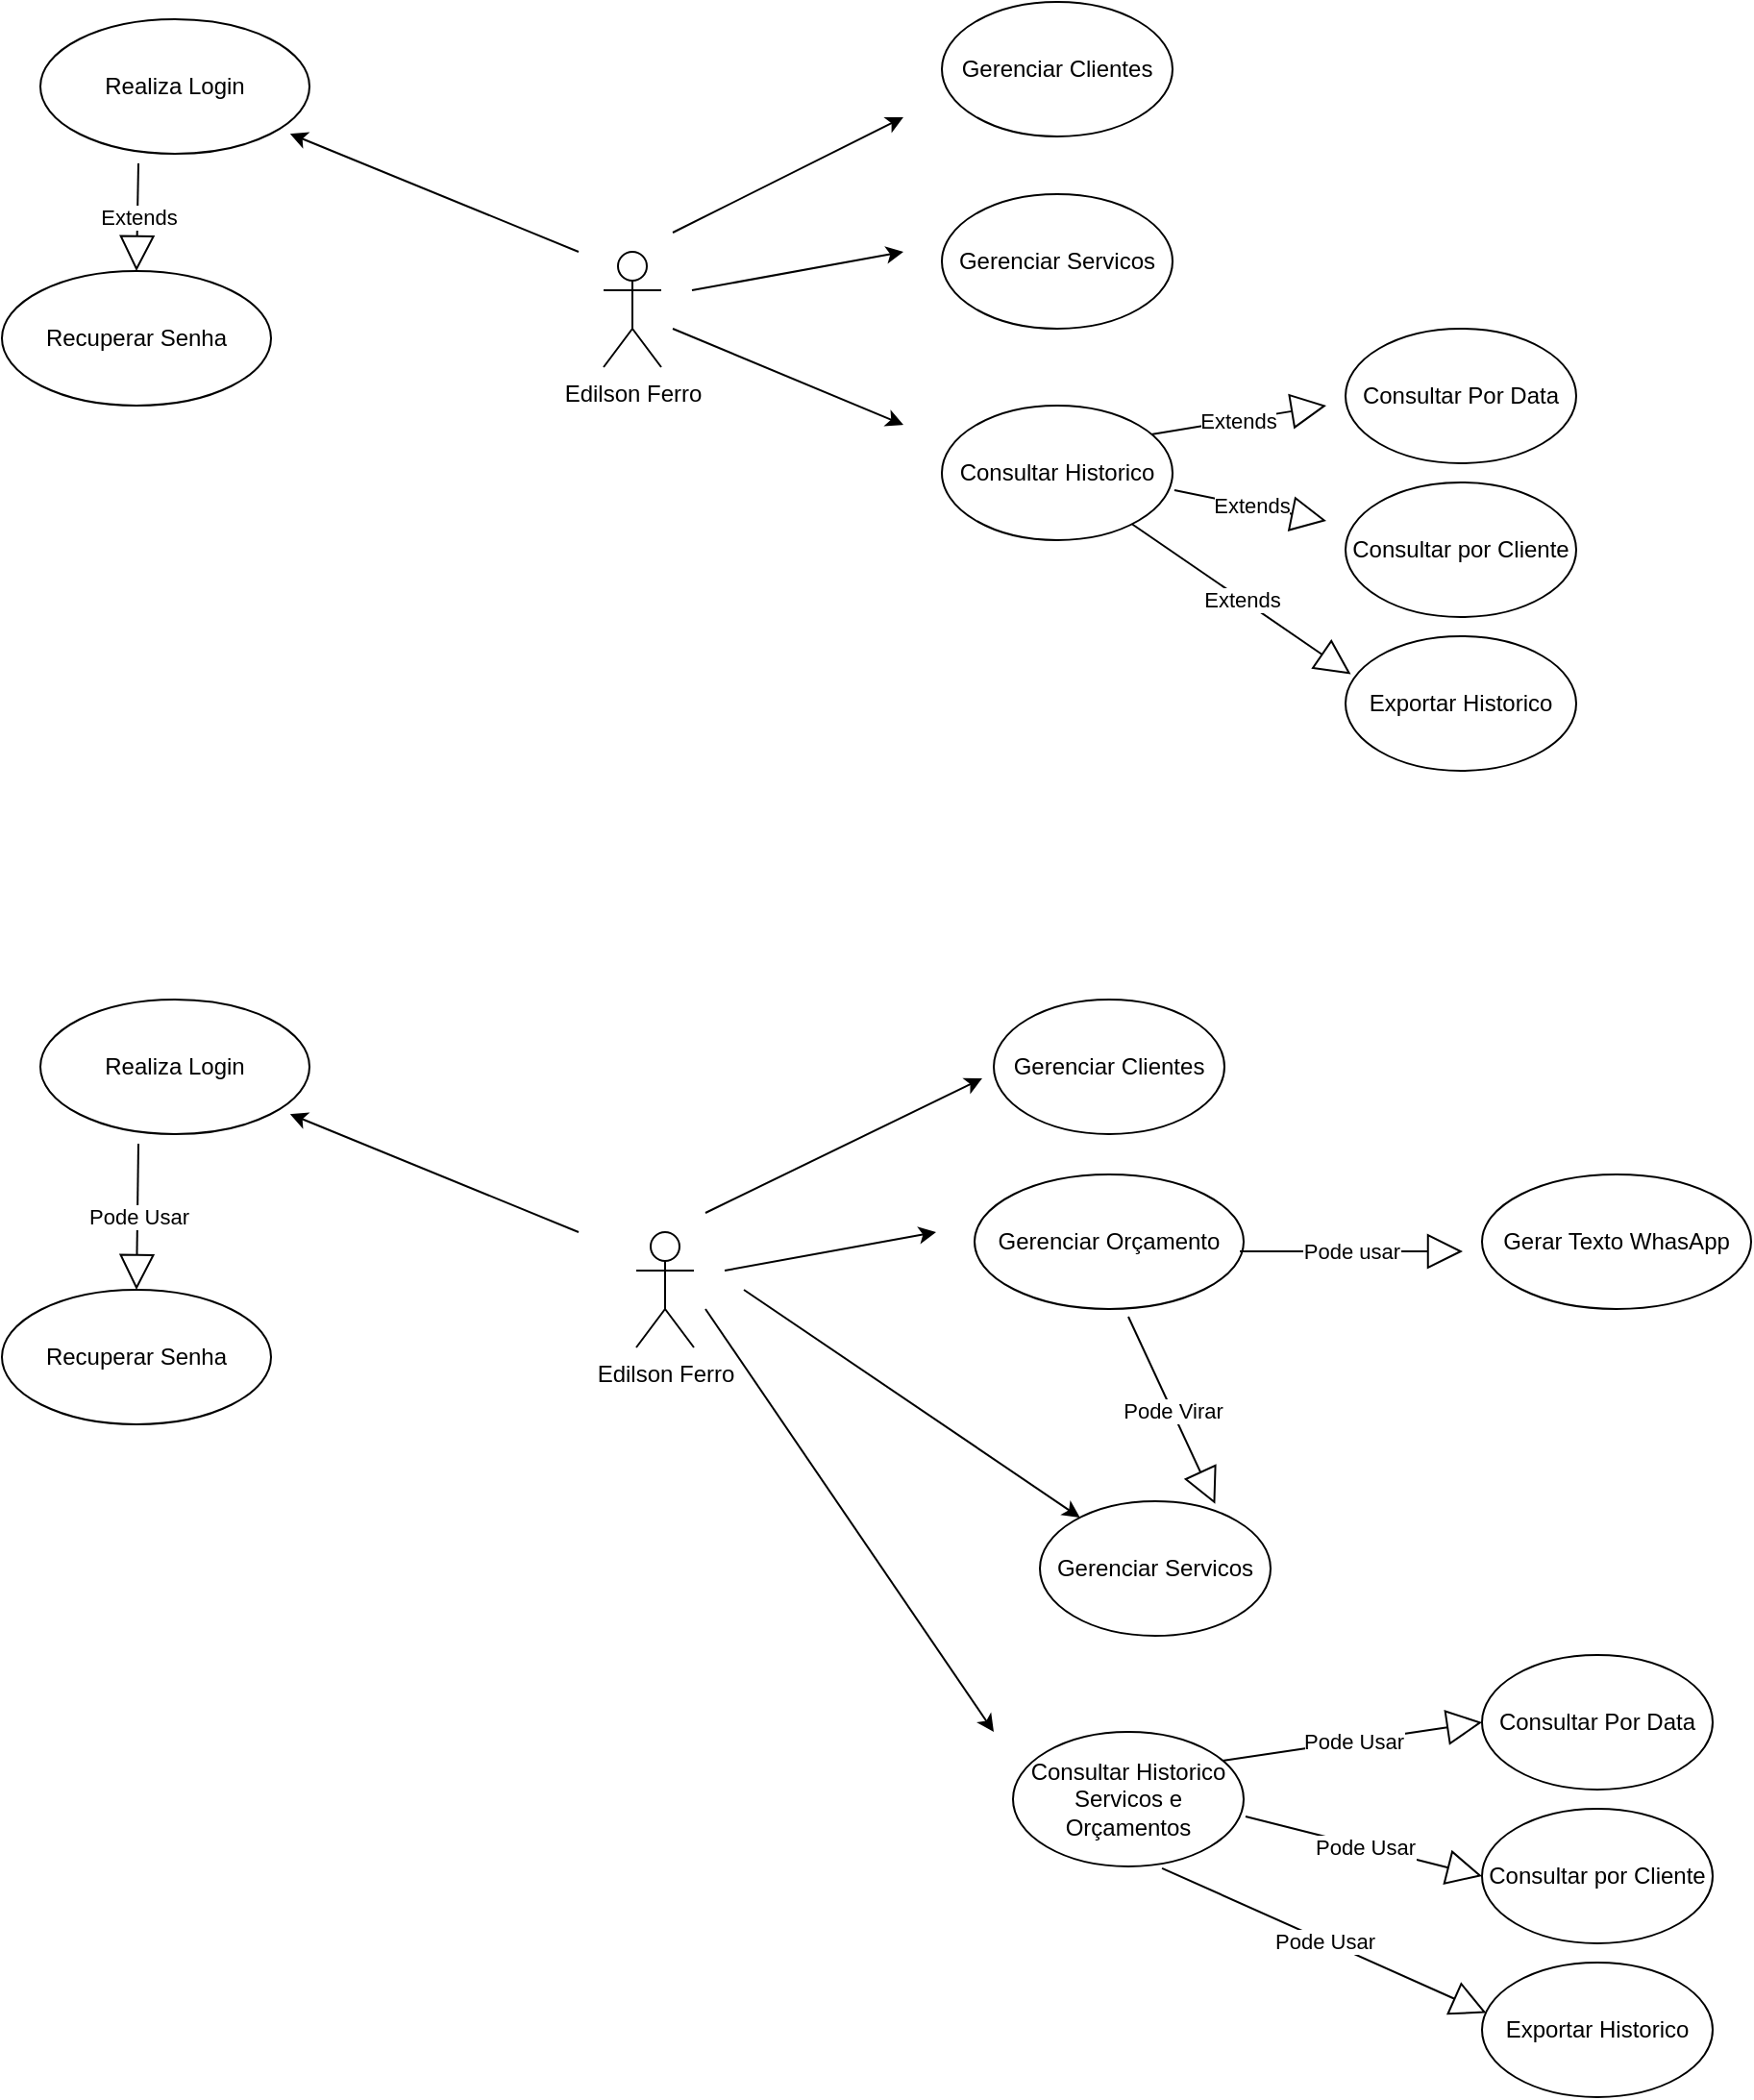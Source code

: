 <mxfile version="26.1.3">
  <diagram name="Página-1" id="F0mjqJRKOmlIH7Ps4_iq">
    <mxGraphModel dx="2280" dy="782" grid="1" gridSize="10" guides="1" tooltips="1" connect="1" arrows="1" fold="1" page="1" pageScale="1" pageWidth="827" pageHeight="1169" math="0" shadow="0">
      <root>
        <mxCell id="0" />
        <mxCell id="1" parent="0" />
        <mxCell id="SdMSIGos3jwFuNKvkDX3-1" value="Edilson Ferro&lt;div&gt;&lt;br&gt;&lt;/div&gt;" style="shape=umlActor;verticalLabelPosition=bottom;verticalAlign=top;html=1;outlineConnect=0;" vertex="1" parent="1">
          <mxGeometry x="83" y="160" width="30" height="60" as="geometry" />
        </mxCell>
        <mxCell id="SdMSIGos3jwFuNKvkDX3-2" value="Gerenciar Clientes" style="ellipse;whiteSpace=wrap;html=1;" vertex="1" parent="1">
          <mxGeometry x="259" y="30" width="120" height="70" as="geometry" />
        </mxCell>
        <mxCell id="SdMSIGos3jwFuNKvkDX3-3" value="Gerenciar Servicos" style="ellipse;whiteSpace=wrap;html=1;" vertex="1" parent="1">
          <mxGeometry x="259" y="130" width="120" height="70" as="geometry" />
        </mxCell>
        <mxCell id="SdMSIGos3jwFuNKvkDX3-4" value="Consultar Historico" style="ellipse;whiteSpace=wrap;html=1;" vertex="1" parent="1">
          <mxGeometry x="259" y="240" width="120" height="70" as="geometry" />
        </mxCell>
        <mxCell id="SdMSIGos3jwFuNKvkDX3-5" value="" style="endArrow=classic;html=1;rounded=0;" edge="1" parent="1">
          <mxGeometry width="50" height="50" relative="1" as="geometry">
            <mxPoint x="119" y="150" as="sourcePoint" />
            <mxPoint x="239" y="90" as="targetPoint" />
          </mxGeometry>
        </mxCell>
        <mxCell id="SdMSIGos3jwFuNKvkDX3-6" value="" style="endArrow=classic;html=1;rounded=0;" edge="1" parent="1">
          <mxGeometry width="50" height="50" relative="1" as="geometry">
            <mxPoint x="129" y="180" as="sourcePoint" />
            <mxPoint x="239" y="160" as="targetPoint" />
          </mxGeometry>
        </mxCell>
        <mxCell id="SdMSIGos3jwFuNKvkDX3-7" value="" style="endArrow=classic;html=1;rounded=0;" edge="1" parent="1">
          <mxGeometry width="50" height="50" relative="1" as="geometry">
            <mxPoint x="119" y="200" as="sourcePoint" />
            <mxPoint x="239" y="250" as="targetPoint" />
          </mxGeometry>
        </mxCell>
        <mxCell id="SdMSIGos3jwFuNKvkDX3-8" value="Consultar Por Data" style="ellipse;whiteSpace=wrap;html=1;" vertex="1" parent="1">
          <mxGeometry x="469" y="200" width="120" height="70" as="geometry" />
        </mxCell>
        <mxCell id="SdMSIGos3jwFuNKvkDX3-9" value="Consultar por Cliente" style="ellipse;whiteSpace=wrap;html=1;" vertex="1" parent="1">
          <mxGeometry x="469" y="280" width="120" height="70" as="geometry" />
        </mxCell>
        <mxCell id="SdMSIGos3jwFuNKvkDX3-11" value="Extends" style="endArrow=block;endSize=16;endFill=0;html=1;rounded=0;exitX=0.908;exitY=0.214;exitDx=0;exitDy=0;exitPerimeter=0;" edge="1" parent="1" source="SdMSIGos3jwFuNKvkDX3-4">
          <mxGeometry width="160" relative="1" as="geometry">
            <mxPoint x="369" y="290" as="sourcePoint" />
            <mxPoint x="459" y="240" as="targetPoint" />
          </mxGeometry>
        </mxCell>
        <mxCell id="SdMSIGos3jwFuNKvkDX3-12" value="Extends" style="endArrow=block;endSize=16;endFill=0;html=1;rounded=0;exitX=1.008;exitY=0.629;exitDx=0;exitDy=0;exitPerimeter=0;" edge="1" parent="1" source="SdMSIGos3jwFuNKvkDX3-4">
          <mxGeometry width="160" relative="1" as="geometry">
            <mxPoint x="378" y="265" as="sourcePoint" />
            <mxPoint x="459" y="300" as="targetPoint" />
          </mxGeometry>
        </mxCell>
        <mxCell id="SdMSIGos3jwFuNKvkDX3-19" value="Exportar Historico" style="ellipse;whiteSpace=wrap;html=1;" vertex="1" parent="1">
          <mxGeometry x="469" y="360" width="120" height="70" as="geometry" />
        </mxCell>
        <mxCell id="SdMSIGos3jwFuNKvkDX3-20" value="Edilson Ferro&lt;div&gt;&lt;br&gt;&lt;/div&gt;" style="shape=umlActor;verticalLabelPosition=bottom;verticalAlign=top;html=1;outlineConnect=0;" vertex="1" parent="1">
          <mxGeometry x="100" y="670" width="30" height="60" as="geometry" />
        </mxCell>
        <mxCell id="SdMSIGos3jwFuNKvkDX3-21" value="Gerenciar Clientes" style="ellipse;whiteSpace=wrap;html=1;" vertex="1" parent="1">
          <mxGeometry x="286" y="549" width="120" height="70" as="geometry" />
        </mxCell>
        <mxCell id="SdMSIGos3jwFuNKvkDX3-22" value="Gerenciar Servicos" style="ellipse;whiteSpace=wrap;html=1;" vertex="1" parent="1">
          <mxGeometry x="310" y="810" width="120" height="70" as="geometry" />
        </mxCell>
        <mxCell id="SdMSIGos3jwFuNKvkDX3-23" value="Consultar Historico Servicos e Orçamentos" style="ellipse;whiteSpace=wrap;html=1;" vertex="1" parent="1">
          <mxGeometry x="296" y="930" width="120" height="70" as="geometry" />
        </mxCell>
        <mxCell id="SdMSIGos3jwFuNKvkDX3-24" value="" style="endArrow=classic;html=1;rounded=0;" edge="1" parent="1">
          <mxGeometry width="50" height="50" relative="1" as="geometry">
            <mxPoint x="136" y="660" as="sourcePoint" />
            <mxPoint x="280" y="590" as="targetPoint" />
          </mxGeometry>
        </mxCell>
        <mxCell id="SdMSIGos3jwFuNKvkDX3-25" value="" style="endArrow=classic;html=1;rounded=0;" edge="1" parent="1">
          <mxGeometry width="50" height="50" relative="1" as="geometry">
            <mxPoint x="146" y="690" as="sourcePoint" />
            <mxPoint x="256" y="670" as="targetPoint" />
          </mxGeometry>
        </mxCell>
        <mxCell id="SdMSIGos3jwFuNKvkDX3-26" value="" style="endArrow=classic;html=1;rounded=0;" edge="1" parent="1">
          <mxGeometry width="50" height="50" relative="1" as="geometry">
            <mxPoint x="136" y="710" as="sourcePoint" />
            <mxPoint x="286" y="930" as="targetPoint" />
          </mxGeometry>
        </mxCell>
        <mxCell id="SdMSIGos3jwFuNKvkDX3-27" value="Consultar Por Data" style="ellipse;whiteSpace=wrap;html=1;" vertex="1" parent="1">
          <mxGeometry x="540" y="890" width="120" height="70" as="geometry" />
        </mxCell>
        <mxCell id="SdMSIGos3jwFuNKvkDX3-28" value="Consultar por Cliente" style="ellipse;whiteSpace=wrap;html=1;" vertex="1" parent="1">
          <mxGeometry x="540" y="970" width="120" height="70" as="geometry" />
        </mxCell>
        <mxCell id="SdMSIGos3jwFuNKvkDX3-29" value="Pode Usar" style="endArrow=block;endSize=16;endFill=0;html=1;rounded=0;exitX=0.908;exitY=0.214;exitDx=0;exitDy=0;exitPerimeter=0;entryX=0;entryY=0.5;entryDx=0;entryDy=0;" edge="1" parent="1" source="SdMSIGos3jwFuNKvkDX3-23" target="SdMSIGos3jwFuNKvkDX3-27">
          <mxGeometry width="160" relative="1" as="geometry">
            <mxPoint x="406" y="980" as="sourcePoint" />
            <mxPoint x="496" y="930" as="targetPoint" />
          </mxGeometry>
        </mxCell>
        <mxCell id="SdMSIGos3jwFuNKvkDX3-30" value="Pode Usar" style="endArrow=block;endSize=16;endFill=0;html=1;rounded=0;exitX=1.008;exitY=0.629;exitDx=0;exitDy=0;exitPerimeter=0;entryX=0;entryY=0.5;entryDx=0;entryDy=0;" edge="1" parent="1" source="SdMSIGos3jwFuNKvkDX3-23" target="SdMSIGos3jwFuNKvkDX3-28">
          <mxGeometry width="160" relative="1" as="geometry">
            <mxPoint x="415" y="955" as="sourcePoint" />
            <mxPoint x="496" y="990" as="targetPoint" />
          </mxGeometry>
        </mxCell>
        <mxCell id="SdMSIGos3jwFuNKvkDX3-31" value="Exportar Historico" style="ellipse;whiteSpace=wrap;html=1;" vertex="1" parent="1">
          <mxGeometry x="540" y="1050" width="120" height="70" as="geometry" />
        </mxCell>
        <mxCell id="SdMSIGos3jwFuNKvkDX3-32" value="Pode Usar" style="endArrow=block;endSize=16;endFill=0;html=1;rounded=0;exitX=0.646;exitY=1.013;exitDx=0;exitDy=0;exitPerimeter=0;entryX=0.019;entryY=0.375;entryDx=0;entryDy=0;entryPerimeter=0;" edge="1" parent="1" source="SdMSIGos3jwFuNKvkDX3-23" target="SdMSIGos3jwFuNKvkDX3-31">
          <mxGeometry width="160" relative="1" as="geometry">
            <mxPoint x="427" y="984" as="sourcePoint" />
            <mxPoint x="496" y="1060" as="targetPoint" />
          </mxGeometry>
        </mxCell>
        <mxCell id="SdMSIGos3jwFuNKvkDX3-33" value="Gerenciar Orçamento" style="ellipse;whiteSpace=wrap;html=1;" vertex="1" parent="1">
          <mxGeometry x="276" y="640" width="140" height="70" as="geometry" />
        </mxCell>
        <mxCell id="SdMSIGos3jwFuNKvkDX3-34" value="" style="endArrow=classic;html=1;rounded=0;" edge="1" parent="1" target="SdMSIGos3jwFuNKvkDX3-22">
          <mxGeometry width="50" height="50" relative="1" as="geometry">
            <mxPoint x="156" y="700" as="sourcePoint" />
            <mxPoint x="266" y="780" as="targetPoint" />
          </mxGeometry>
        </mxCell>
        <mxCell id="SdMSIGos3jwFuNKvkDX3-35" value="Pode Virar" style="endArrow=block;endSize=16;endFill=0;html=1;rounded=0;exitX=1.008;exitY=0.629;exitDx=0;exitDy=0;exitPerimeter=0;entryX=0.76;entryY=0.02;entryDx=0;entryDy=0;entryPerimeter=0;" edge="1" parent="1" target="SdMSIGos3jwFuNKvkDX3-22">
          <mxGeometry width="160" relative="1" as="geometry">
            <mxPoint x="356" y="714" as="sourcePoint" />
            <mxPoint x="435" y="730" as="targetPoint" />
          </mxGeometry>
        </mxCell>
        <mxCell id="SdMSIGos3jwFuNKvkDX3-43" value="Realiza Login" style="ellipse;whiteSpace=wrap;html=1;" vertex="1" parent="1">
          <mxGeometry x="-210" y="549" width="140" height="70" as="geometry" />
        </mxCell>
        <mxCell id="SdMSIGos3jwFuNKvkDX3-44" value="" style="endArrow=classic;html=1;rounded=0;entryX=0.928;entryY=0.851;entryDx=0;entryDy=0;entryPerimeter=0;" edge="1" parent="1" target="SdMSIGos3jwFuNKvkDX3-43">
          <mxGeometry width="50" height="50" relative="1" as="geometry">
            <mxPoint x="70" y="670" as="sourcePoint" />
            <mxPoint x="266" y="680" as="targetPoint" />
          </mxGeometry>
        </mxCell>
        <mxCell id="SdMSIGos3jwFuNKvkDX3-45" value="Recuperar Senha" style="ellipse;whiteSpace=wrap;html=1;" vertex="1" parent="1">
          <mxGeometry x="-230" y="700" width="140" height="70" as="geometry" />
        </mxCell>
        <mxCell id="SdMSIGos3jwFuNKvkDX3-46" value="Pode Usar" style="endArrow=block;endSize=16;endFill=0;html=1;rounded=0;exitX=1.008;exitY=0.629;exitDx=0;exitDy=0;exitPerimeter=0;entryX=0.5;entryY=0;entryDx=0;entryDy=0;" edge="1" parent="1" target="SdMSIGos3jwFuNKvkDX3-45">
          <mxGeometry width="160" relative="1" as="geometry">
            <mxPoint x="-159" y="624" as="sourcePoint" />
            <mxPoint x="-80" y="640" as="targetPoint" />
          </mxGeometry>
        </mxCell>
        <mxCell id="SdMSIGos3jwFuNKvkDX3-47" value="Realiza Login" style="ellipse;whiteSpace=wrap;html=1;" vertex="1" parent="1">
          <mxGeometry x="-210" y="39" width="140" height="70" as="geometry" />
        </mxCell>
        <mxCell id="SdMSIGos3jwFuNKvkDX3-48" value="" style="endArrow=classic;html=1;rounded=0;entryX=0.928;entryY=0.851;entryDx=0;entryDy=0;entryPerimeter=0;" edge="1" parent="1" target="SdMSIGos3jwFuNKvkDX3-47">
          <mxGeometry width="50" height="50" relative="1" as="geometry">
            <mxPoint x="70" y="160" as="sourcePoint" />
            <mxPoint x="266" y="170" as="targetPoint" />
          </mxGeometry>
        </mxCell>
        <mxCell id="SdMSIGos3jwFuNKvkDX3-49" value="Recuperar Senha" style="ellipse;whiteSpace=wrap;html=1;" vertex="1" parent="1">
          <mxGeometry x="-230" y="170" width="140" height="70" as="geometry" />
        </mxCell>
        <mxCell id="SdMSIGos3jwFuNKvkDX3-50" value="Extends" style="endArrow=block;endSize=16;endFill=0;html=1;rounded=0;exitX=1.008;exitY=0.629;exitDx=0;exitDy=0;exitPerimeter=0;entryX=0.5;entryY=0;entryDx=0;entryDy=0;" edge="1" parent="1" target="SdMSIGos3jwFuNKvkDX3-49">
          <mxGeometry width="160" relative="1" as="geometry">
            <mxPoint x="-159" y="114" as="sourcePoint" />
            <mxPoint x="-80" y="130" as="targetPoint" />
          </mxGeometry>
        </mxCell>
        <mxCell id="SdMSIGos3jwFuNKvkDX3-51" value="Extends" style="endArrow=block;endSize=16;endFill=0;html=1;rounded=0;entryX=0.023;entryY=0.282;entryDx=0;entryDy=0;entryPerimeter=0;" edge="1" parent="1" source="SdMSIGos3jwFuNKvkDX3-4" target="SdMSIGos3jwFuNKvkDX3-19">
          <mxGeometry width="160" relative="1" as="geometry">
            <mxPoint x="390" y="294" as="sourcePoint" />
            <mxPoint x="469" y="310" as="targetPoint" />
          </mxGeometry>
        </mxCell>
        <mxCell id="SdMSIGos3jwFuNKvkDX3-52" value="Gerar Texto WhasApp" style="ellipse;whiteSpace=wrap;html=1;" vertex="1" parent="1">
          <mxGeometry x="540" y="640" width="140" height="70" as="geometry" />
        </mxCell>
        <mxCell id="SdMSIGos3jwFuNKvkDX3-53" value="Pode usar" style="endArrow=block;endSize=16;endFill=0;html=1;rounded=0;exitX=0.908;exitY=0.214;exitDx=0;exitDy=0;exitPerimeter=0;" edge="1" parent="1">
          <mxGeometry width="160" relative="1" as="geometry">
            <mxPoint x="414" y="680" as="sourcePoint" />
            <mxPoint x="530" y="680" as="targetPoint" />
          </mxGeometry>
        </mxCell>
      </root>
    </mxGraphModel>
  </diagram>
</mxfile>
